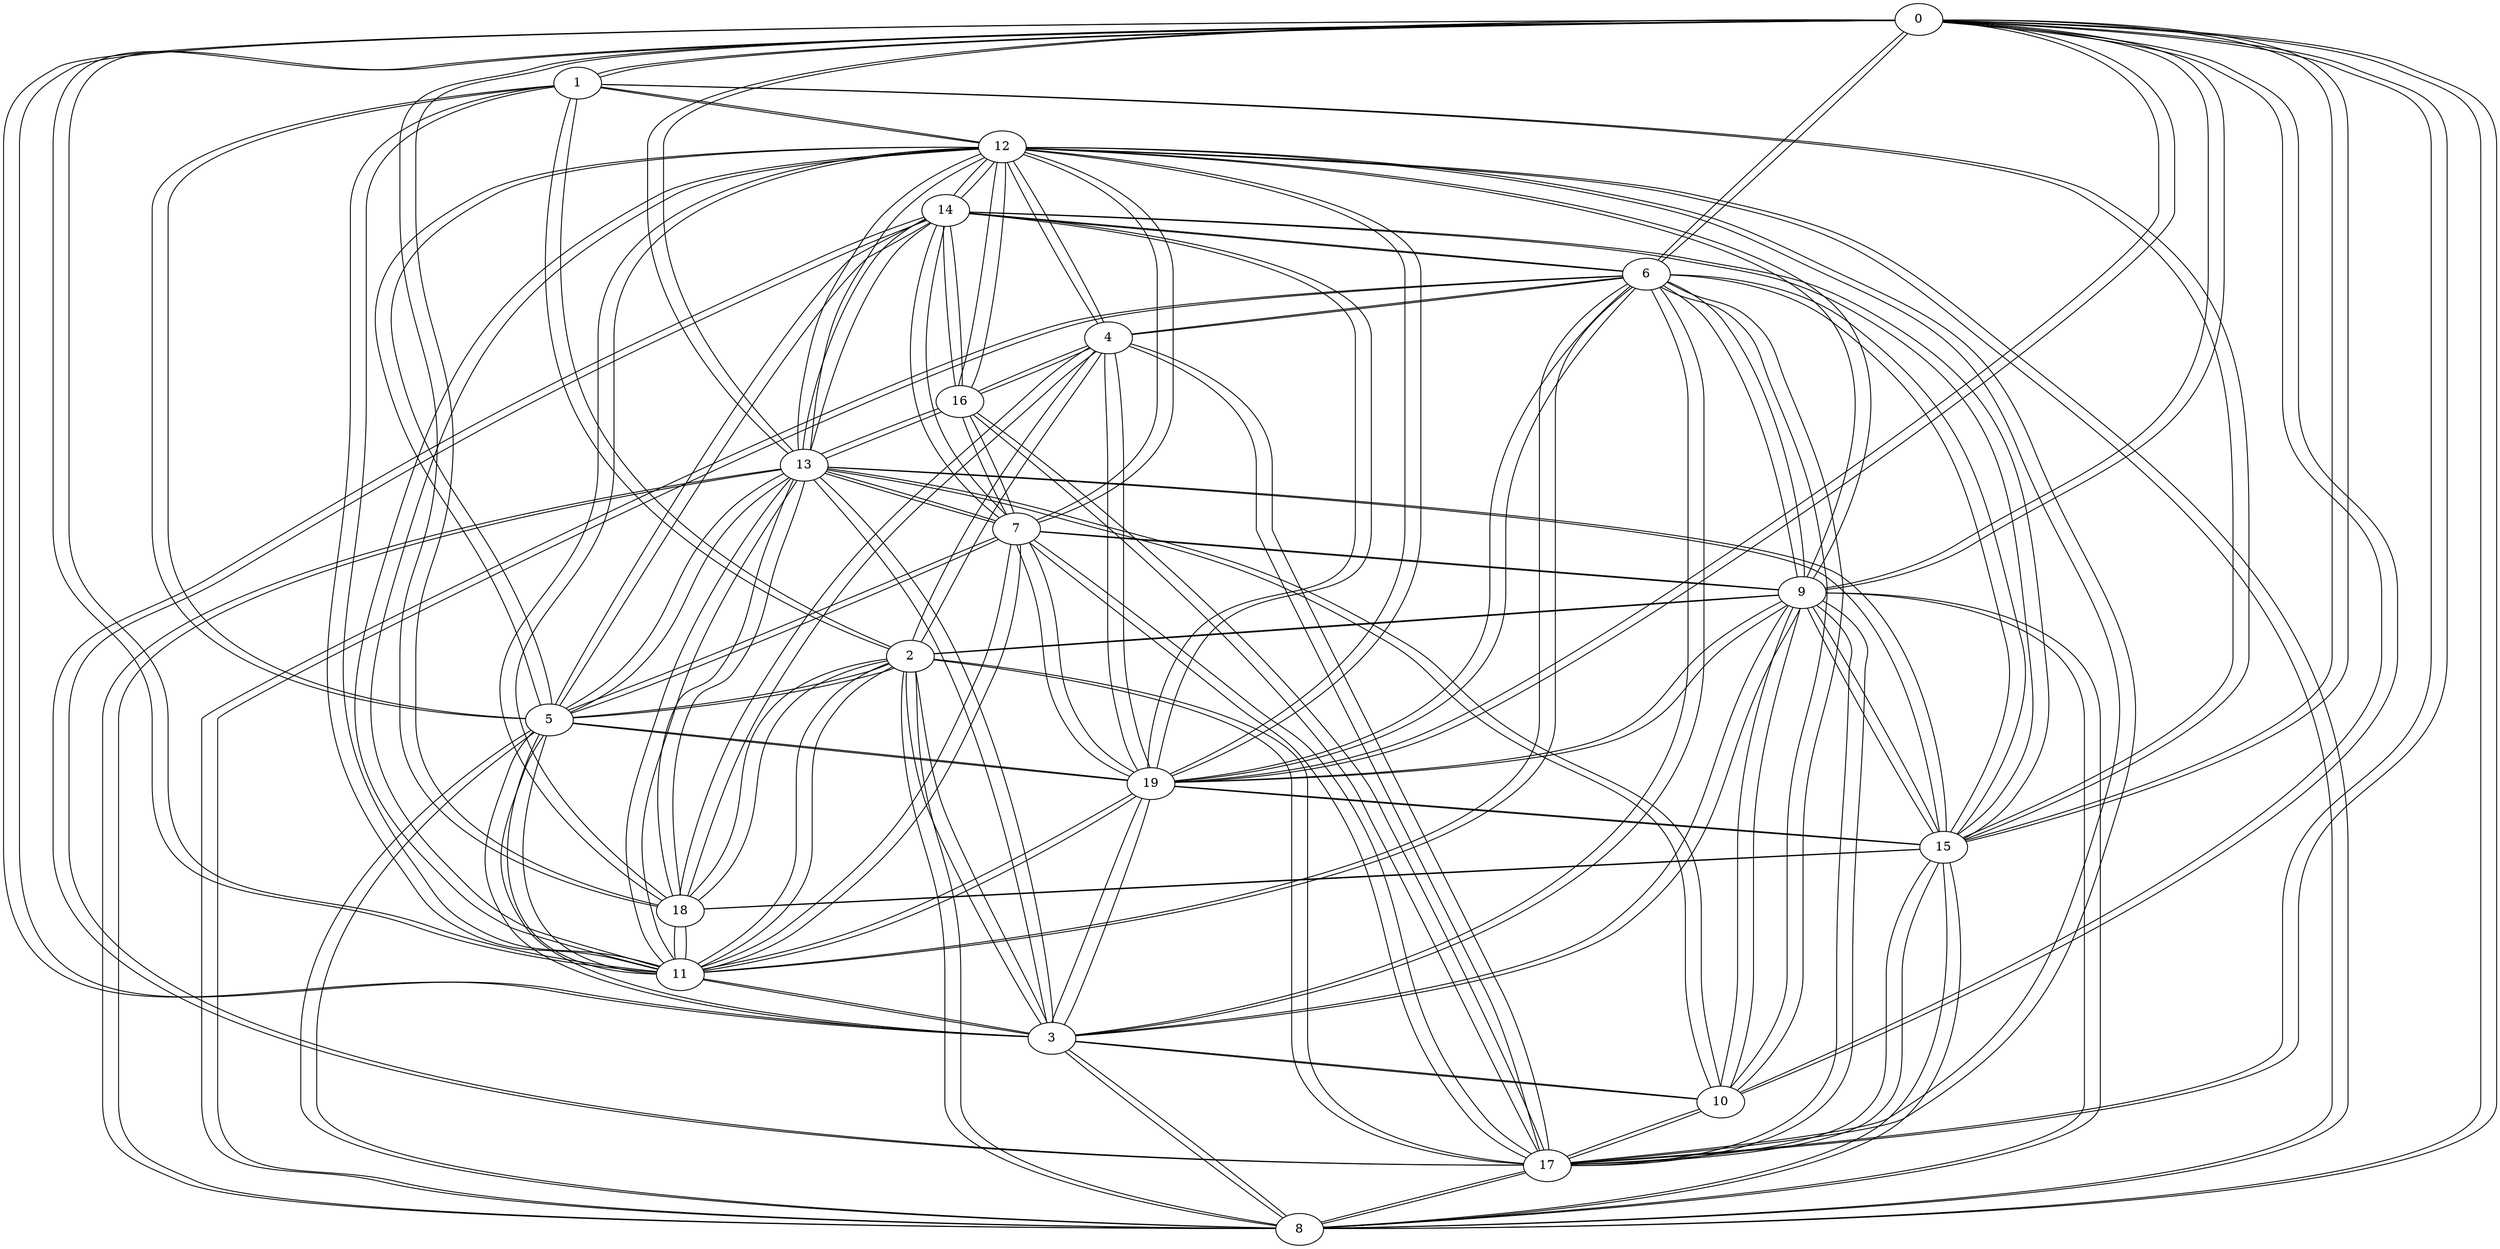 graph G {
  0 -- 1;
  0 -- 3;
  0 -- 6;
  0 -- 8;
  0 -- 9;
  0 -- 10;
  0 -- 11;
  0 -- 13;
  0 -- 15;
  0 -- 17;
  0 -- 18;
  0 -- 19;
  1 -- 0;
  1 -- 2;
  1 -- 5;
  1 -- 11;
  1 -- 12;
  1 -- 15;
  2 -- 1;
  2 -- 3;
  2 -- 4;
  2 -- 5;
  2 -- 8;
  2 -- 9;
  2 -- 11;
  2 -- 17;
  2 -- 18;
  3 -- 0;
  3 -- 2;
  3 -- 5;
  3 -- 6;
  3 -- 8;
  3 -- 9;
  3 -- 10;
  3 -- 11;
  3 -- 13;
  3 -- 19;
  4 -- 2;
  4 -- 6;
  4 -- 12;
  4 -- 16;
  4 -- 17;
  4 -- 18;
  4 -- 19;
  5 -- 1;
  5 -- 2;
  5 -- 3;
  5 -- 7;
  5 -- 8;
  5 -- 11;
  5 -- 12;
  5 -- 13;
  5 -- 14;
  5 -- 19;
  6 -- 0;
  6 -- 3;
  6 -- 4;
  6 -- 8;
  6 -- 9;
  6 -- 10;
  6 -- 11;
  6 -- 14;
  6 -- 15;
  6 -- 19;
  7 -- 5;
  7 -- 9;
  7 -- 11;
  7 -- 12;
  7 -- 13;
  7 -- 14;
  7 -- 16;
  7 -- 17;
  7 -- 19;
  8 -- 0;
  8 -- 2;
  8 -- 3;
  8 -- 5;
  8 -- 6;
  8 -- 9;
  8 -- 12;
  8 -- 13;
  8 -- 15;
  8 -- 17;
  9 -- 0;
  9 -- 2;
  9 -- 3;
  9 -- 6;
  9 -- 7;
  9 -- 8;
  9 -- 10;
  9 -- 12;
  9 -- 15;
  9 -- 17;
  9 -- 19;
  10 -- 0;
  10 -- 3;
  10 -- 6;
  10 -- 9;
  10 -- 13;
  10 -- 17;
  11 -- 0;
  11 -- 1;
  11 -- 2;
  11 -- 3;
  11 -- 5;
  11 -- 6;
  11 -- 7;
  11 -- 12;
  11 -- 13;
  11 -- 18;
  11 -- 19;
  12 -- 1;
  12 -- 4;
  12 -- 5;
  12 -- 7;
  12 -- 8;
  12 -- 9;
  12 -- 11;
  12 -- 13;
  12 -- 14;
  12 -- 16;
  12 -- 17;
  12 -- 18;
  12 -- 19;
  13 -- 0;
  13 -- 3;
  13 -- 5;
  13 -- 7;
  13 -- 8;
  13 -- 10;
  13 -- 11;
  13 -- 12;
  13 -- 14;
  13 -- 15;
  13 -- 16;
  13 -- 18;
  14 -- 5;
  14 -- 6;
  14 -- 7;
  14 -- 12;
  14 -- 13;
  14 -- 15;
  14 -- 16;
  14 -- 17;
  14 -- 19;
  15 -- 0;
  15 -- 1;
  15 -- 6;
  15 -- 8;
  15 -- 9;
  15 -- 13;
  15 -- 14;
  15 -- 17;
  15 -- 18;
  15 -- 19;
  16 -- 4;
  16 -- 7;
  16 -- 12;
  16 -- 13;
  16 -- 14;
  16 -- 17;
  17 -- 0;
  17 -- 2;
  17 -- 4;
  17 -- 7;
  17 -- 8;
  17 -- 9;
  17 -- 10;
  17 -- 12;
  17 -- 14;
  17 -- 15;
  17 -- 16;
  18 -- 0;
  18 -- 2;
  18 -- 4;
  18 -- 11;
  18 -- 12;
  18 -- 13;
  18 -- 15;
  19 -- 0;
  19 -- 3;
  19 -- 4;
  19 -- 5;
  19 -- 6;
  19 -- 7;
  19 -- 9;
  19 -- 11;
  19 -- 12;
  19 -- 14;
  19 -- 15;
}
